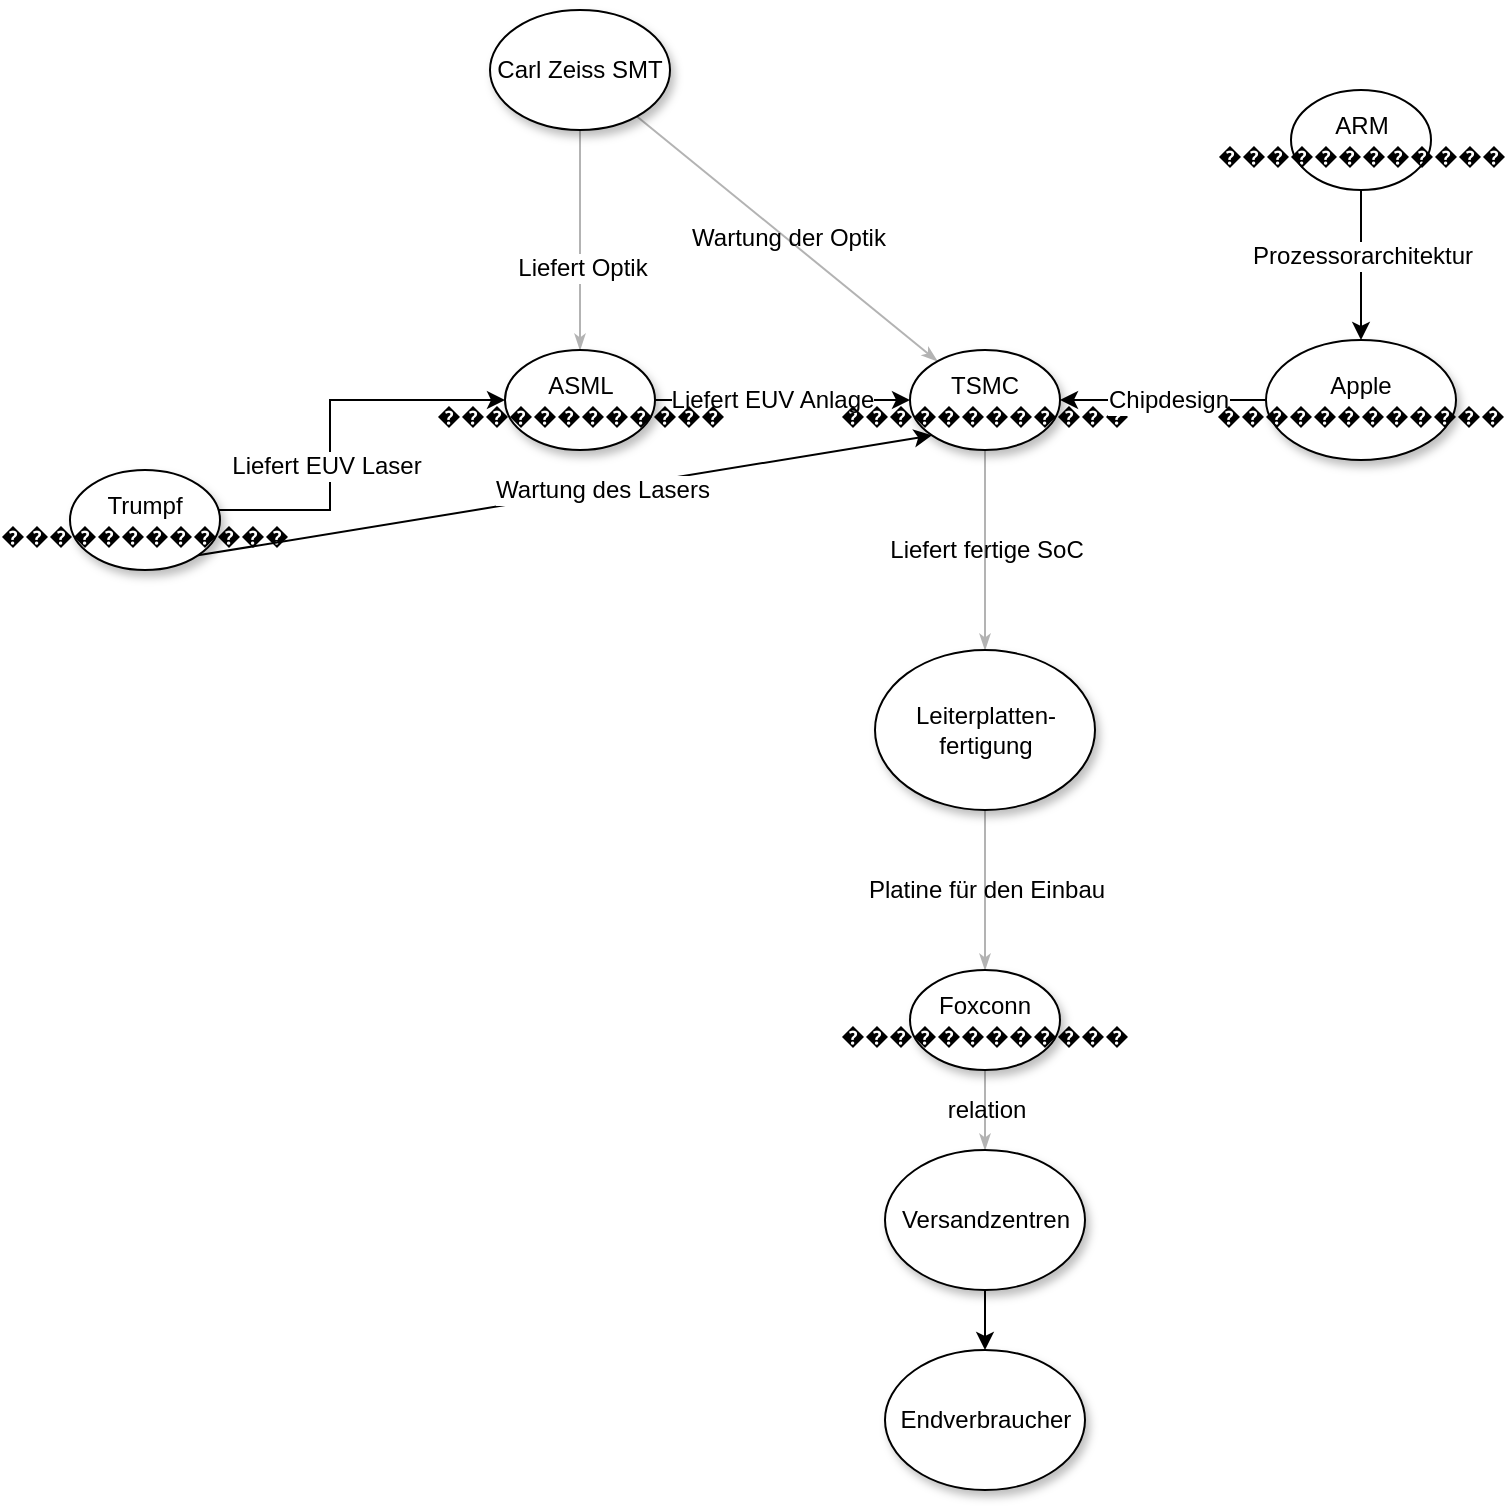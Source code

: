 <mxfile version="20.5.3" type="github">
  <diagram name="Page-1" id="42789a77-a242-8287-6e28-9cd8cfd52e62">
    <mxGraphModel dx="1422" dy="793" grid="1" gridSize="10" guides="1" tooltips="1" connect="1" arrows="1" fold="1" page="1" pageScale="1" pageWidth="1100" pageHeight="850" background="none" math="0" shadow="0">
      <root>
        <mxCell id="0" />
        <mxCell id="1" parent="0" />
        <mxCell id="1ea317790d2ca983-12" style="edgeStyle=none;rounded=1;html=1;labelBackgroundColor=none;startArrow=none;startFill=0;startSize=5;endArrow=classicThin;endFill=1;endSize=5;jettySize=auto;orthogonalLoop=1;strokeColor=#B3B3B3;strokeWidth=1;fontFamily=Helvetica;fontSize=12;" parent="1" source="1ea317790d2ca983-1" target="1ea317790d2ca983-2" edge="1">
          <mxGeometry relative="1" as="geometry" />
        </mxCell>
        <mxCell id="HLH3AIwmKbXc0-JNvHGO-2" value="Liefert Optik" style="edgeLabel;html=1;align=center;verticalAlign=middle;resizable=0;points=[];fontFamily=Helvetica;fontSize=12;" parent="1ea317790d2ca983-12" vertex="1" connectable="0">
          <mxGeometry x="0.245" y="1" relative="1" as="geometry">
            <mxPoint as="offset" />
          </mxGeometry>
        </mxCell>
        <mxCell id="1ea317790d2ca983-14" value="Wartung der Optik" style="edgeStyle=none;rounded=1;html=1;labelBackgroundColor=none;startArrow=none;startFill=0;startSize=5;endArrow=classicThin;endFill=1;endSize=5;jettySize=auto;orthogonalLoop=1;strokeColor=#B3B3B3;strokeWidth=1;fontFamily=Helvetica;fontSize=12;" parent="1" source="1ea317790d2ca983-1" target="1ea317790d2ca983-3" edge="1">
          <mxGeometry relative="1" as="geometry" />
        </mxCell>
        <mxCell id="1ea317790d2ca983-1" value="Carl Zeiss SMT" style="ellipse;whiteSpace=wrap;html=1;rounded=0;shadow=1;comic=0;labelBackgroundColor=none;strokeWidth=1;fontFamily=Helvetica;fontSize=12;align=center;" parent="1" vertex="1">
          <mxGeometry x="280" y="40" width="90" height="60" as="geometry" />
        </mxCell>
        <mxCell id="HLH3AIwmKbXc0-JNvHGO-1" style="edgeStyle=orthogonalEdgeStyle;rounded=0;orthogonalLoop=1;jettySize=auto;html=1;entryX=0;entryY=0.5;entryDx=0;entryDy=0;fontFamily=Helvetica;fontSize=12;" parent="1" source="1ea317790d2ca983-2" target="1ea317790d2ca983-3" edge="1">
          <mxGeometry relative="1" as="geometry" />
        </mxCell>
        <mxCell id="HLH3AIwmKbXc0-JNvHGO-5" value="Liefert EUV Anlage" style="edgeLabel;html=1;align=center;verticalAlign=middle;resizable=0;points=[];fontFamily=Helvetica;fontSize=12;" parent="HLH3AIwmKbXc0-JNvHGO-1" vertex="1" connectable="0">
          <mxGeometry x="-0.297" y="-1" relative="1" as="geometry">
            <mxPoint x="13" y="-1" as="offset" />
          </mxGeometry>
        </mxCell>
        <mxCell id="1ea317790d2ca983-2" value="ASML ������������" style="ellipse;whiteSpace=wrap;html=1;rounded=0;shadow=1;comic=0;labelBackgroundColor=none;strokeWidth=1;fontFamily=Helvetica;fontSize=12;align=center;" parent="1" vertex="1">
          <mxGeometry x="287.5" y="210" width="75" height="50" as="geometry" />
        </mxCell>
        <mxCell id="1ea317790d2ca983-15" value="Liefert fertige SoC" style="edgeStyle=none;rounded=1;html=1;labelBackgroundColor=none;startArrow=none;startFill=0;startSize=5;endArrow=classicThin;endFill=1;endSize=5;jettySize=auto;orthogonalLoop=1;strokeColor=#B3B3B3;strokeWidth=1;fontFamily=Helvetica;fontSize=12;" parent="1" source="1ea317790d2ca983-3" target="1ea317790d2ca983-4" edge="1">
          <mxGeometry relative="1" as="geometry" />
        </mxCell>
        <mxCell id="1ea317790d2ca983-3" value="TSMC ������������" style="ellipse;whiteSpace=wrap;html=1;rounded=0;shadow=1;comic=0;labelBackgroundColor=none;strokeWidth=1;fontFamily=Helvetica;fontSize=12;align=center;" parent="1" vertex="1">
          <mxGeometry x="490" y="210" width="75" height="50" as="geometry" />
        </mxCell>
        <mxCell id="1ea317790d2ca983-16" value="Platine für den Einbau" style="edgeStyle=none;rounded=1;html=1;labelBackgroundColor=none;startArrow=none;startFill=0;startSize=5;endArrow=classicThin;endFill=1;endSize=5;jettySize=auto;orthogonalLoop=1;strokeColor=#B3B3B3;strokeWidth=1;fontFamily=Helvetica;fontSize=12;" parent="1" source="1ea317790d2ca983-4" target="1ea317790d2ca983-5" edge="1">
          <mxGeometry relative="1" as="geometry" />
        </mxCell>
        <mxCell id="1ea317790d2ca983-4" value="Leiterplatten-fertigung" style="ellipse;whiteSpace=wrap;html=1;rounded=0;shadow=1;comic=0;labelBackgroundColor=none;strokeWidth=1;fontFamily=Helvetica;fontSize=12;align=center;" parent="1" vertex="1">
          <mxGeometry x="472.5" y="360" width="110" height="80" as="geometry" />
        </mxCell>
        <mxCell id="1ea317790d2ca983-17" value="relation" style="edgeStyle=none;rounded=1;html=1;labelBackgroundColor=none;startArrow=none;startFill=0;startSize=5;endArrow=classicThin;endFill=1;endSize=5;jettySize=auto;orthogonalLoop=1;strokeColor=#B3B3B3;strokeWidth=1;fontFamily=Helvetica;fontSize=12;" parent="1" source="1ea317790d2ca983-5" target="1ea317790d2ca983-8" edge="1">
          <mxGeometry relative="1" as="geometry" />
        </mxCell>
        <mxCell id="1ea317790d2ca983-5" value="Foxconn ������������" style="ellipse;whiteSpace=wrap;html=1;rounded=0;shadow=1;comic=0;labelBackgroundColor=none;strokeWidth=1;fontFamily=Helvetica;fontSize=12;align=center;" parent="1" vertex="1">
          <mxGeometry x="490" y="520" width="75" height="50" as="geometry" />
        </mxCell>
        <mxCell id="HLH3AIwmKbXc0-JNvHGO-19" value="" style="edgeStyle=none;rounded=0;orthogonalLoop=1;jettySize=auto;html=1;fontFamily=Helvetica;fontSize=12;" parent="1" source="1ea317790d2ca983-8" target="HLH3AIwmKbXc0-JNvHGO-18" edge="1">
          <mxGeometry relative="1" as="geometry" />
        </mxCell>
        <mxCell id="1ea317790d2ca983-8" value="Versandzentren" style="ellipse;whiteSpace=wrap;html=1;rounded=0;shadow=1;comic=0;labelBackgroundColor=none;strokeWidth=1;fontFamily=Helvetica;fontSize=12;align=center;" parent="1" vertex="1">
          <mxGeometry x="477.5" y="610" width="100" height="70" as="geometry" />
        </mxCell>
        <mxCell id="HLH3AIwmKbXc0-JNvHGO-3" style="edgeStyle=orthogonalEdgeStyle;rounded=0;orthogonalLoop=1;jettySize=auto;html=1;entryX=0;entryY=0.5;entryDx=0;entryDy=0;fontFamily=Helvetica;fontSize=12;" parent="1" source="1ea317790d2ca983-9" target="1ea317790d2ca983-2" edge="1">
          <mxGeometry relative="1" as="geometry">
            <Array as="points">
              <mxPoint x="200" y="290" />
              <mxPoint x="200" y="235" />
            </Array>
          </mxGeometry>
        </mxCell>
        <mxCell id="HLH3AIwmKbXc0-JNvHGO-4" value="Liefert EUV Laser" style="edgeLabel;html=1;align=center;verticalAlign=middle;resizable=0;points=[];fontFamily=Helvetica;fontSize=12;" parent="HLH3AIwmKbXc0-JNvHGO-3" vertex="1" connectable="0">
          <mxGeometry x="-0.213" y="2" relative="1" as="geometry">
            <mxPoint as="offset" />
          </mxGeometry>
        </mxCell>
        <mxCell id="HLH3AIwmKbXc0-JNvHGO-15" style="rounded=0;orthogonalLoop=1;jettySize=auto;html=1;entryX=0;entryY=1;entryDx=0;entryDy=0;exitX=1;exitY=1;exitDx=0;exitDy=0;fontFamily=Helvetica;fontSize=12;" parent="1" source="1ea317790d2ca983-9" target="1ea317790d2ca983-3" edge="1">
          <mxGeometry relative="1" as="geometry">
            <Array as="points" />
          </mxGeometry>
        </mxCell>
        <mxCell id="HLH3AIwmKbXc0-JNvHGO-17" value="Wartung des Lasers" style="edgeLabel;html=1;align=center;verticalAlign=middle;resizable=0;points=[];fontFamily=Helvetica;fontSize=12;" parent="HLH3AIwmKbXc0-JNvHGO-15" vertex="1" connectable="0">
          <mxGeometry x="0.098" relative="1" as="geometry">
            <mxPoint as="offset" />
          </mxGeometry>
        </mxCell>
        <mxCell id="1ea317790d2ca983-9" value="Trumpf ������������" style="ellipse;whiteSpace=wrap;html=1;rounded=0;shadow=1;comic=0;labelBackgroundColor=none;strokeWidth=1;fontFamily=Helvetica;fontSize=12;align=center;" parent="1" vertex="1">
          <mxGeometry x="70" y="270" width="75" height="50" as="geometry" />
        </mxCell>
        <mxCell id="HLH3AIwmKbXc0-JNvHGO-13" value="" style="edgeStyle=orthogonalEdgeStyle;rounded=0;orthogonalLoop=1;jettySize=auto;html=1;fontFamily=Helvetica;fontSize=12;" parent="1" source="HLH3AIwmKbXc0-JNvHGO-6" target="1ea317790d2ca983-3" edge="1">
          <mxGeometry relative="1" as="geometry" />
        </mxCell>
        <mxCell id="HLH3AIwmKbXc0-JNvHGO-14" value="Chipdesign" style="edgeLabel;html=1;align=center;verticalAlign=middle;resizable=0;points=[];fontFamily=Helvetica;fontSize=12;" parent="HLH3AIwmKbXc0-JNvHGO-13" vertex="1" connectable="0">
          <mxGeometry x="0.29" y="2" relative="1" as="geometry">
            <mxPoint x="17" y="-2" as="offset" />
          </mxGeometry>
        </mxCell>
        <mxCell id="HLH3AIwmKbXc0-JNvHGO-6" value="&lt;div style=&quot;font-size: 12px;&quot;&gt;&lt;font style=&quot;font-size: 12px;&quot;&gt;Apple ������������&lt;br style=&quot;font-size: 12px;&quot;&gt;&lt;/font&gt;&lt;/div&gt;" style="ellipse;whiteSpace=wrap;html=1;rounded=0;shadow=1;comic=0;labelBackgroundColor=none;strokeWidth=1;fontFamily=Helvetica;fontSize=12;align=center;" parent="1" vertex="1">
          <mxGeometry x="668" y="205" width="95" height="60" as="geometry" />
        </mxCell>
        <mxCell id="HLH3AIwmKbXc0-JNvHGO-11" value="" style="edgeStyle=orthogonalEdgeStyle;rounded=0;orthogonalLoop=1;jettySize=auto;html=1;fontFamily=Helvetica;fontSize=12;" parent="1" source="HLH3AIwmKbXc0-JNvHGO-8" target="HLH3AIwmKbXc0-JNvHGO-6" edge="1">
          <mxGeometry relative="1" as="geometry" />
        </mxCell>
        <mxCell id="HLH3AIwmKbXc0-JNvHGO-12" value="Prozessorarchitektur" style="edgeLabel;html=1;align=center;verticalAlign=middle;resizable=0;points=[];fontFamily=Helvetica;fontSize=12;" parent="HLH3AIwmKbXc0-JNvHGO-11" vertex="1" connectable="0">
          <mxGeometry x="-0.13" relative="1" as="geometry">
            <mxPoint as="offset" />
          </mxGeometry>
        </mxCell>
        <mxCell id="HLH3AIwmKbXc0-JNvHGO-8" value="ARM ������������" style="ellipse;whiteSpace=wrap;html=1;fontFamily=Helvetica;fontSize=12;" parent="1" vertex="1">
          <mxGeometry x="680.5" y="80" width="70" height="50" as="geometry" />
        </mxCell>
        <mxCell id="HLH3AIwmKbXc0-JNvHGO-18" value="Endverbraucher" style="ellipse;whiteSpace=wrap;html=1;rounded=0;shadow=1;comic=0;labelBackgroundColor=none;strokeWidth=1;fontFamily=Helvetica;fontSize=12;align=center;" parent="1" vertex="1">
          <mxGeometry x="477.5" y="710" width="100" height="70" as="geometry" />
        </mxCell>
      </root>
    </mxGraphModel>
  </diagram>
</mxfile>
